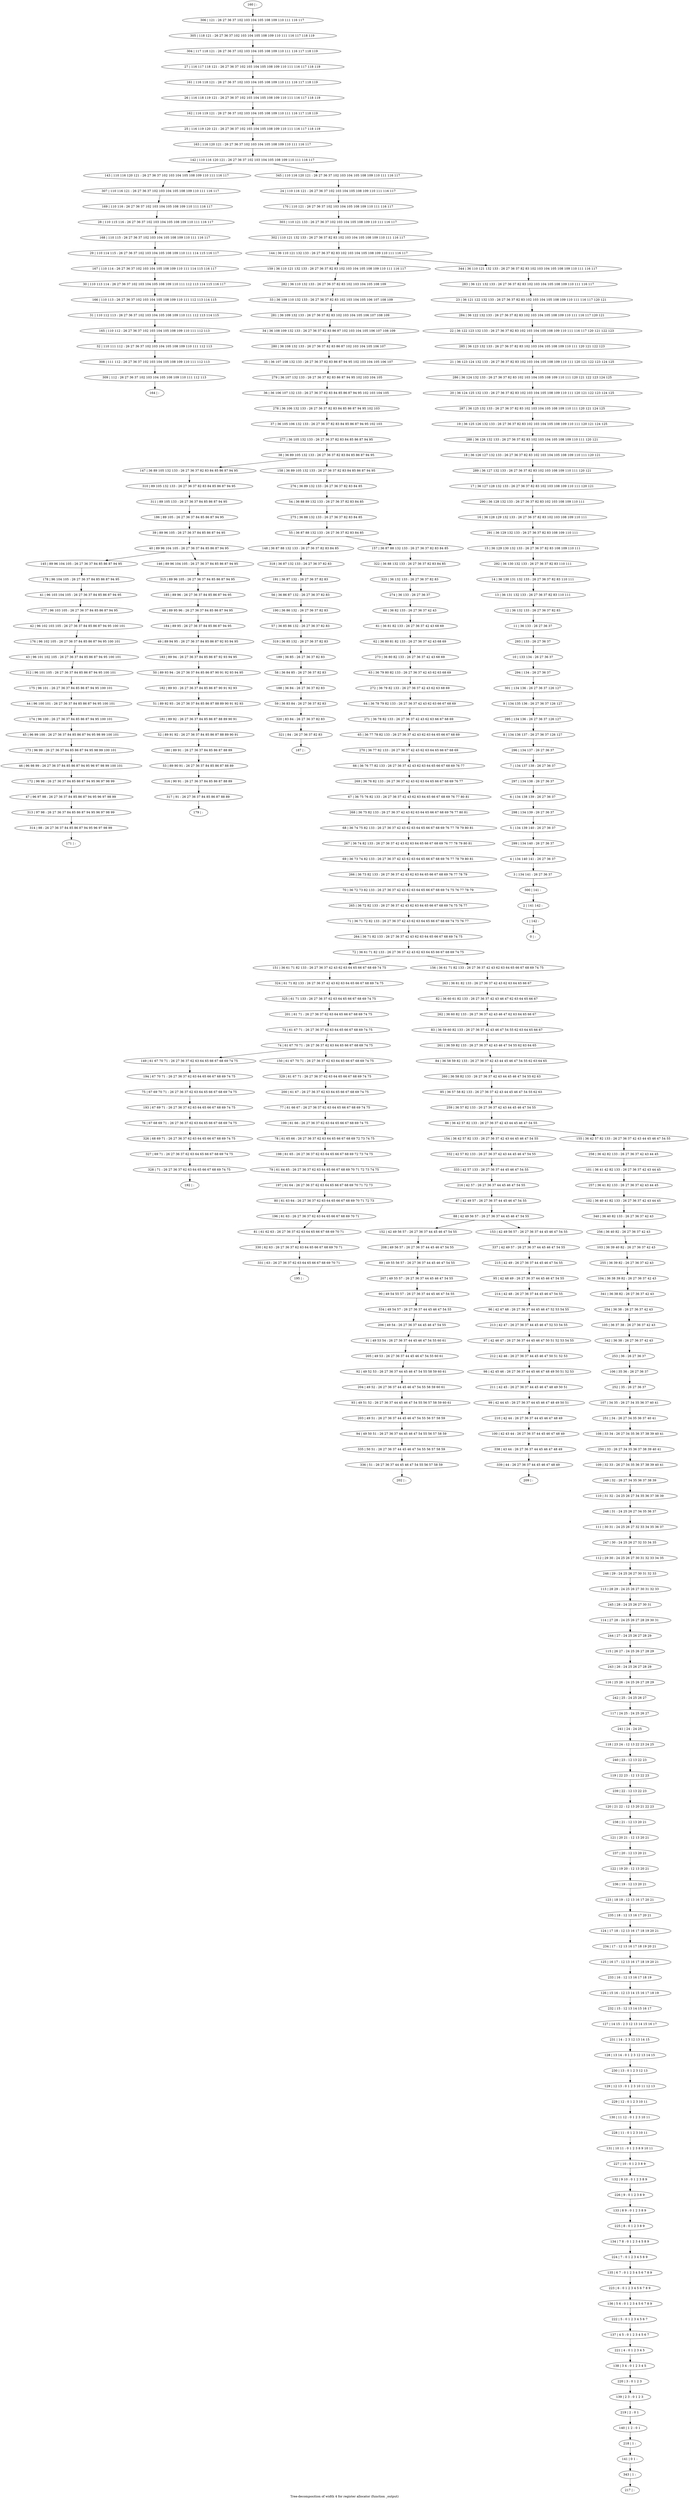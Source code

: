digraph G {
graph [label="Tree-decomposition of width 4 for register allocator (function _output)"]
0[label="0 | : "];
1[label="1 | 142 : "];
2[label="2 | 141 142 : "];
3[label="3 | 134 141 : 26 27 36 37 "];
4[label="4 | 134 140 141 : 26 27 36 37 "];
5[label="5 | 134 139 140 : 26 27 36 37 "];
6[label="6 | 134 138 139 : 26 27 36 37 "];
7[label="7 | 134 137 138 : 26 27 36 37 "];
8[label="8 | 134 136 137 : 26 27 36 37 126 127 "];
9[label="9 | 134 135 136 : 26 27 36 37 126 127 "];
10[label="10 | 133 134 : 26 27 36 37 "];
11[label="11 | 36 133 : 26 27 36 37 "];
12[label="12 | 36 132 133 : 26 27 36 37 82 83 "];
13[label="13 | 36 131 132 133 : 26 27 36 37 82 83 110 111 "];
14[label="14 | 36 130 131 132 133 : 26 27 36 37 82 83 110 111 "];
15[label="15 | 36 129 130 132 133 : 26 27 36 37 82 83 108 109 110 111 "];
16[label="16 | 36 128 129 132 133 : 26 27 36 37 82 83 102 103 108 109 110 111 "];
17[label="17 | 36 127 128 132 133 : 26 27 36 37 82 83 102 103 108 109 110 111 120 121 "];
18[label="18 | 36 126 127 132 133 : 26 27 36 37 82 83 102 103 104 105 108 109 110 111 120 121 "];
19[label="19 | 36 125 126 132 133 : 26 27 36 37 82 83 102 103 104 105 108 109 110 111 120 121 124 125 "];
20[label="20 | 36 124 125 132 133 : 26 27 36 37 82 83 102 103 104 105 108 109 110 111 120 121 122 123 124 125 "];
21[label="21 | 36 123 124 132 133 : 26 27 36 37 82 83 102 103 104 105 108 109 110 111 120 121 122 123 124 125 "];
22[label="22 | 36 122 123 132 133 : 26 27 36 37 82 83 102 103 104 105 108 109 110 111 116 117 120 121 122 123 "];
23[label="23 | 36 121 122 132 133 : 26 27 36 37 82 83 102 103 104 105 108 109 110 111 116 117 120 121 "];
24[label="24 | 110 116 121 : 26 27 36 37 102 103 104 105 108 109 110 111 116 117 "];
25[label="25 | 116 119 120 121 : 26 27 36 37 102 103 104 105 108 109 110 111 116 117 118 119 "];
26[label="26 | 116 118 119 121 : 26 27 36 37 102 103 104 105 108 109 110 111 116 117 118 119 "];
27[label="27 | 116 117 118 121 : 26 27 36 37 102 103 104 105 108 109 110 111 116 117 118 119 "];
28[label="28 | 110 115 116 : 26 27 36 37 102 103 104 105 108 109 110 111 116 117 "];
29[label="29 | 110 114 115 : 26 27 36 37 102 103 104 105 108 109 110 111 114 115 116 117 "];
30[label="30 | 110 113 114 : 26 27 36 37 102 103 104 105 108 109 110 111 112 113 114 115 116 117 "];
31[label="31 | 110 112 113 : 26 27 36 37 102 103 104 105 108 109 110 111 112 113 114 115 "];
32[label="32 | 110 111 112 : 26 27 36 37 102 103 104 105 108 109 110 111 112 113 "];
33[label="33 | 36 109 110 132 133 : 26 27 36 37 82 83 102 103 104 105 106 107 108 109 "];
34[label="34 | 36 108 109 132 133 : 26 27 36 37 82 83 86 87 102 103 104 105 106 107 108 109 "];
35[label="35 | 36 107 108 132 133 : 26 27 36 37 82 83 86 87 94 95 102 103 104 105 106 107 "];
36[label="36 | 36 106 107 132 133 : 26 27 36 37 82 83 84 85 86 87 94 95 102 103 104 105 "];
37[label="37 | 36 105 106 132 133 : 26 27 36 37 82 83 84 85 86 87 94 95 102 103 "];
38[label="38 | 36 89 105 132 133 : 26 27 36 37 82 83 84 85 86 87 94 95 "];
39[label="39 | 89 96 105 : 26 27 36 37 84 85 86 87 94 95 "];
40[label="40 | 89 96 104 105 : 26 27 36 37 84 85 86 87 94 95 "];
41[label="41 | 96 103 104 105 : 26 27 36 37 84 85 86 87 94 95 "];
42[label="42 | 96 102 103 105 : 26 27 36 37 84 85 86 87 94 95 100 101 "];
43[label="43 | 96 101 102 105 : 26 27 36 37 84 85 86 87 94 95 100 101 "];
44[label="44 | 96 100 101 : 26 27 36 37 84 85 86 87 94 95 100 101 "];
45[label="45 | 96 99 100 : 26 27 36 37 84 85 86 87 94 95 98 99 100 101 "];
46[label="46 | 96 98 99 : 26 27 36 37 84 85 86 87 94 95 96 97 98 99 100 101 "];
47[label="47 | 96 97 98 : 26 27 36 37 84 85 86 87 94 95 96 97 98 99 "];
48[label="48 | 89 95 96 : 26 27 36 37 84 85 86 87 94 95 "];
49[label="49 | 89 94 95 : 26 27 36 37 84 85 86 87 92 93 94 95 "];
50[label="50 | 89 93 94 : 26 27 36 37 84 85 86 87 90 91 92 93 94 95 "];
51[label="51 | 89 92 93 : 26 27 36 37 84 85 86 87 88 89 90 91 92 93 "];
52[label="52 | 89 91 92 : 26 27 36 37 84 85 86 87 88 89 90 91 "];
53[label="53 | 89 90 91 : 26 27 36 37 84 85 86 87 88 89 "];
54[label="54 | 36 88 89 132 133 : 26 27 36 37 82 83 84 85 "];
55[label="55 | 36 87 88 132 133 : 26 27 36 37 82 83 84 85 "];
56[label="56 | 36 86 87 132 : 26 27 36 37 82 83 "];
57[label="57 | 36 85 86 132 : 26 27 36 37 82 83 "];
58[label="58 | 36 84 85 : 26 27 36 37 82 83 "];
59[label="59 | 36 83 84 : 26 27 36 37 82 83 "];
60[label="60 | 36 82 133 : 26 27 36 37 42 43 "];
61[label="61 | 36 81 82 133 : 26 27 36 37 42 43 68 69 "];
62[label="62 | 36 80 81 82 133 : 26 27 36 37 42 43 68 69 "];
63[label="63 | 36 79 80 82 133 : 26 27 36 37 42 43 62 63 68 69 "];
64[label="64 | 36 78 79 82 133 : 26 27 36 37 42 43 62 63 66 67 68 69 "];
65[label="65 | 36 77 78 82 133 : 26 27 36 37 42 43 62 63 64 65 66 67 68 69 "];
66[label="66 | 36 76 77 82 133 : 26 27 36 37 42 43 62 63 64 65 66 67 68 69 76 77 "];
67[label="67 | 36 75 76 82 133 : 26 27 36 37 42 43 62 63 64 65 66 67 68 69 76 77 80 81 "];
68[label="68 | 36 74 75 82 133 : 26 27 36 37 42 43 62 63 64 65 66 67 68 69 76 77 78 79 80 81 "];
69[label="69 | 36 73 74 82 133 : 26 27 36 37 42 43 62 63 64 65 66 67 68 69 76 77 78 79 80 81 "];
70[label="70 | 36 72 73 82 133 : 26 27 36 37 42 43 62 63 64 65 66 67 68 69 74 75 76 77 78 79 "];
71[label="71 | 36 71 72 82 133 : 26 27 36 37 42 43 62 63 64 65 66 67 68 69 74 75 76 77 "];
72[label="72 | 36 61 71 82 133 : 26 27 36 37 42 43 62 63 64 65 66 67 68 69 74 75 "];
73[label="73 | 61 67 71 : 26 27 36 37 62 63 64 65 66 67 68 69 74 75 "];
74[label="74 | 61 67 70 71 : 26 27 36 37 62 63 64 65 66 67 68 69 74 75 "];
75[label="75 | 67 69 70 71 : 26 27 36 37 62 63 64 65 66 67 68 69 74 75 "];
76[label="76 | 67 68 69 71 : 26 27 36 37 62 63 64 65 66 67 68 69 74 75 "];
77[label="77 | 61 66 67 : 26 27 36 37 62 63 64 65 66 67 68 69 74 75 "];
78[label="78 | 61 65 66 : 26 27 36 37 62 63 64 65 66 67 68 69 72 73 74 75 "];
79[label="79 | 61 64 65 : 26 27 36 37 62 63 64 65 66 67 68 69 70 71 72 73 74 75 "];
80[label="80 | 61 63 64 : 26 27 36 37 62 63 64 65 66 67 68 69 70 71 72 73 "];
81[label="81 | 61 62 63 : 26 27 36 37 62 63 64 65 66 67 68 69 70 71 "];
82[label="82 | 36 60 61 82 133 : 26 27 36 37 42 43 46 47 62 63 64 65 66 67 "];
83[label="83 | 36 59 60 82 133 : 26 27 36 37 42 43 46 47 54 55 62 63 64 65 66 67 "];
84[label="84 | 36 58 59 82 133 : 26 27 36 37 42 43 44 45 46 47 54 55 62 63 64 65 "];
85[label="85 | 36 57 58 82 133 : 26 27 36 37 42 43 44 45 46 47 54 55 62 63 "];
86[label="86 | 36 42 57 82 133 : 26 27 36 37 42 43 44 45 46 47 54 55 "];
87[label="87 | 42 49 57 : 26 27 36 37 44 45 46 47 54 55 "];
88[label="88 | 42 49 56 57 : 26 27 36 37 44 45 46 47 54 55 "];
89[label="89 | 49 55 56 57 : 26 27 36 37 44 45 46 47 54 55 "];
90[label="90 | 49 54 55 57 : 26 27 36 37 44 45 46 47 54 55 "];
91[label="91 | 49 53 54 : 26 27 36 37 44 45 46 47 54 55 60 61 "];
92[label="92 | 49 52 53 : 26 27 36 37 44 45 46 47 54 55 58 59 60 61 "];
93[label="93 | 49 51 52 : 26 27 36 37 44 45 46 47 54 55 56 57 58 59 60 61 "];
94[label="94 | 49 50 51 : 26 27 36 37 44 45 46 47 54 55 56 57 58 59 "];
95[label="95 | 42 48 49 : 26 27 36 37 44 45 46 47 54 55 "];
96[label="96 | 42 47 48 : 26 27 36 37 44 45 46 47 52 53 54 55 "];
97[label="97 | 42 46 47 : 26 27 36 37 44 45 46 47 50 51 52 53 54 55 "];
98[label="98 | 42 45 46 : 26 27 36 37 44 45 46 47 48 49 50 51 52 53 "];
99[label="99 | 42 44 45 : 26 27 36 37 44 45 46 47 48 49 50 51 "];
100[label="100 | 42 43 44 : 26 27 36 37 44 45 46 47 48 49 "];
101[label="101 | 36 41 42 82 133 : 26 27 36 37 42 43 44 45 "];
102[label="102 | 36 40 41 82 133 : 26 27 36 37 42 43 44 45 "];
103[label="103 | 36 39 40 82 : 26 27 36 37 42 43 "];
104[label="104 | 36 38 39 82 : 26 27 36 37 42 43 "];
105[label="105 | 36 37 38 : 26 27 36 37 42 43 "];
106[label="106 | 35 36 : 26 27 36 37 "];
107[label="107 | 34 35 : 26 27 34 35 36 37 40 41 "];
108[label="108 | 33 34 : 26 27 34 35 36 37 38 39 40 41 "];
109[label="109 | 32 33 : 26 27 34 35 36 37 38 39 40 41 "];
110[label="110 | 31 32 : 24 25 26 27 34 35 36 37 38 39 "];
111[label="111 | 30 31 : 24 25 26 27 32 33 34 35 36 37 "];
112[label="112 | 29 30 : 24 25 26 27 30 31 32 33 34 35 "];
113[label="113 | 28 29 : 24 25 26 27 30 31 32 33 "];
114[label="114 | 27 28 : 24 25 26 27 28 29 30 31 "];
115[label="115 | 26 27 : 24 25 26 27 28 29 "];
116[label="116 | 25 26 : 24 25 26 27 28 29 "];
117[label="117 | 24 25 : 24 25 26 27 "];
118[label="118 | 23 24 : 12 13 22 23 24 25 "];
119[label="119 | 22 23 : 12 13 22 23 "];
120[label="120 | 21 22 : 12 13 20 21 22 23 "];
121[label="121 | 20 21 : 12 13 20 21 "];
122[label="122 | 19 20 : 12 13 20 21 "];
123[label="123 | 18 19 : 12 13 16 17 20 21 "];
124[label="124 | 17 18 : 12 13 16 17 18 19 20 21 "];
125[label="125 | 16 17 : 12 13 16 17 18 19 20 21 "];
126[label="126 | 15 16 : 12 13 14 15 16 17 18 19 "];
127[label="127 | 14 15 : 2 3 12 13 14 15 16 17 "];
128[label="128 | 13 14 : 0 1 2 3 12 13 14 15 "];
129[label="129 | 12 13 : 0 1 2 3 10 11 12 13 "];
130[label="130 | 11 12 : 0 1 2 3 10 11 "];
131[label="131 | 10 11 : 0 1 2 3 8 9 10 11 "];
132[label="132 | 9 10 : 0 1 2 3 8 9 "];
133[label="133 | 8 9 : 0 1 2 3 8 9 "];
134[label="134 | 7 8 : 0 1 2 3 4 5 8 9 "];
135[label="135 | 6 7 : 0 1 2 3 4 5 6 7 8 9 "];
136[label="136 | 5 6 : 0 1 2 3 4 5 6 7 8 9 "];
137[label="137 | 4 5 : 0 1 2 3 4 5 6 7 "];
138[label="138 | 3 4 : 0 1 2 3 4 5 "];
139[label="139 | 2 3 : 0 1 2 3 "];
140[label="140 | 1 2 : 0 1 "];
141[label="141 | 0 1 : "];
142[label="142 | 110 116 120 121 : 26 27 36 37 102 103 104 105 108 109 110 111 116 117 "];
143[label="143 | 110 116 120 121 : 26 27 36 37 102 103 104 105 108 109 110 111 116 117 "];
144[label="144 | 36 110 121 132 133 : 26 27 36 37 82 83 102 103 104 105 108 109 110 111 116 117 "];
145[label="145 | 89 96 104 105 : 26 27 36 37 84 85 86 87 94 95 "];
146[label="146 | 89 96 104 105 : 26 27 36 37 84 85 86 87 94 95 "];
147[label="147 | 36 89 105 132 133 : 26 27 36 37 82 83 84 85 86 87 94 95 "];
148[label="148 | 36 87 88 132 133 : 26 27 36 37 82 83 84 85 "];
149[label="149 | 61 67 70 71 : 26 27 36 37 62 63 64 65 66 67 68 69 74 75 "];
150[label="150 | 61 67 70 71 : 26 27 36 37 62 63 64 65 66 67 68 69 74 75 "];
151[label="151 | 36 61 71 82 133 : 26 27 36 37 42 43 62 63 64 65 66 67 68 69 74 75 "];
152[label="152 | 42 49 56 57 : 26 27 36 37 44 45 46 47 54 55 "];
153[label="153 | 42 49 56 57 : 26 27 36 37 44 45 46 47 54 55 "];
154[label="154 | 36 42 57 82 133 : 26 27 36 37 42 43 44 45 46 47 54 55 "];
155[label="155 | 36 42 57 82 133 : 26 27 36 37 42 43 44 45 46 47 54 55 "];
156[label="156 | 36 61 71 82 133 : 26 27 36 37 42 43 62 63 64 65 66 67 68 69 74 75 "];
157[label="157 | 36 87 88 132 133 : 26 27 36 37 82 83 84 85 "];
158[label="158 | 36 89 105 132 133 : 26 27 36 37 82 83 84 85 86 87 94 95 "];
159[label="159 | 36 110 121 132 133 : 26 27 36 37 82 83 102 103 104 105 108 109 110 111 116 117 "];
160[label="160 | : "];
161[label="161 | 116 118 121 : 26 27 36 37 102 103 104 105 108 109 110 111 116 117 118 119 "];
162[label="162 | 116 119 121 : 26 27 36 37 102 103 104 105 108 109 110 111 116 117 118 119 "];
163[label="163 | 116 120 121 : 26 27 36 37 102 103 104 105 108 109 110 111 116 117 "];
164[label="164 | : "];
165[label="165 | 110 112 : 26 27 36 37 102 103 104 105 108 109 110 111 112 113 "];
166[label="166 | 110 113 : 26 27 36 37 102 103 104 105 108 109 110 111 112 113 114 115 "];
167[label="167 | 110 114 : 26 27 36 37 102 103 104 105 108 109 110 111 114 115 116 117 "];
168[label="168 | 110 115 : 26 27 36 37 102 103 104 105 108 109 110 111 116 117 "];
169[label="169 | 110 116 : 26 27 36 37 102 103 104 105 108 109 110 111 116 117 "];
170[label="170 | 110 121 : 26 27 36 37 102 103 104 105 108 109 110 111 116 117 "];
171[label="171 | : "];
172[label="172 | 96 98 : 26 27 36 37 84 85 86 87 94 95 96 97 98 99 "];
173[label="173 | 96 99 : 26 27 36 37 84 85 86 87 94 95 98 99 100 101 "];
174[label="174 | 96 100 : 26 27 36 37 84 85 86 87 94 95 100 101 "];
175[label="175 | 96 101 : 26 27 36 37 84 85 86 87 94 95 100 101 "];
176[label="176 | 96 102 105 : 26 27 36 37 84 85 86 87 94 95 100 101 "];
177[label="177 | 96 103 105 : 26 27 36 37 84 85 86 87 94 95 "];
178[label="178 | 96 104 105 : 26 27 36 37 84 85 86 87 94 95 "];
179[label="179 | : "];
180[label="180 | 89 91 : 26 27 36 37 84 85 86 87 88 89 "];
181[label="181 | 89 92 : 26 27 36 37 84 85 86 87 88 89 90 91 "];
182[label="182 | 89 93 : 26 27 36 37 84 85 86 87 90 91 92 93 "];
183[label="183 | 89 94 : 26 27 36 37 84 85 86 87 92 93 94 95 "];
184[label="184 | 89 95 : 26 27 36 37 84 85 86 87 94 95 "];
185[label="185 | 89 96 : 26 27 36 37 84 85 86 87 94 95 "];
186[label="186 | 89 105 : 26 27 36 37 84 85 86 87 94 95 "];
187[label="187 | : "];
188[label="188 | 36 84 : 26 27 36 37 82 83 "];
189[label="189 | 36 85 : 26 27 36 37 82 83 "];
190[label="190 | 36 86 132 : 26 27 36 37 82 83 "];
191[label="191 | 36 87 132 : 26 27 36 37 82 83 "];
192[label="192 | : "];
193[label="193 | 67 69 71 : 26 27 36 37 62 63 64 65 66 67 68 69 74 75 "];
194[label="194 | 67 70 71 : 26 27 36 37 62 63 64 65 66 67 68 69 74 75 "];
195[label="195 | : "];
196[label="196 | 61 63 : 26 27 36 37 62 63 64 65 66 67 68 69 70 71 "];
197[label="197 | 61 64 : 26 27 36 37 62 63 64 65 66 67 68 69 70 71 72 73 "];
198[label="198 | 61 65 : 26 27 36 37 62 63 64 65 66 67 68 69 72 73 74 75 "];
199[label="199 | 61 66 : 26 27 36 37 62 63 64 65 66 67 68 69 74 75 "];
200[label="200 | 61 67 : 26 27 36 37 62 63 64 65 66 67 68 69 74 75 "];
201[label="201 | 61 71 : 26 27 36 37 62 63 64 65 66 67 68 69 74 75 "];
202[label="202 | : "];
203[label="203 | 49 51 : 26 27 36 37 44 45 46 47 54 55 56 57 58 59 "];
204[label="204 | 49 52 : 26 27 36 37 44 45 46 47 54 55 58 59 60 61 "];
205[label="205 | 49 53 : 26 27 36 37 44 45 46 47 54 55 60 61 "];
206[label="206 | 49 54 : 26 27 36 37 44 45 46 47 54 55 "];
207[label="207 | 49 55 57 : 26 27 36 37 44 45 46 47 54 55 "];
208[label="208 | 49 56 57 : 26 27 36 37 44 45 46 47 54 55 "];
209[label="209 | : "];
210[label="210 | 42 44 : 26 27 36 37 44 45 46 47 48 49 "];
211[label="211 | 42 45 : 26 27 36 37 44 45 46 47 48 49 50 51 "];
212[label="212 | 42 46 : 26 27 36 37 44 45 46 47 50 51 52 53 "];
213[label="213 | 42 47 : 26 27 36 37 44 45 46 47 52 53 54 55 "];
214[label="214 | 42 48 : 26 27 36 37 44 45 46 47 54 55 "];
215[label="215 | 42 49 : 26 27 36 37 44 45 46 47 54 55 "];
216[label="216 | 42 57 : 26 27 36 37 44 45 46 47 54 55 "];
217[label="217 | : "];
218[label="218 | 1 : "];
219[label="219 | 2 : 0 1 "];
220[label="220 | 3 : 0 1 2 3 "];
221[label="221 | 4 : 0 1 2 3 4 5 "];
222[label="222 | 5 : 0 1 2 3 4 5 6 7 "];
223[label="223 | 6 : 0 1 2 3 4 5 6 7 8 9 "];
224[label="224 | 7 : 0 1 2 3 4 5 8 9 "];
225[label="225 | 8 : 0 1 2 3 8 9 "];
226[label="226 | 9 : 0 1 2 3 8 9 "];
227[label="227 | 10 : 0 1 2 3 8 9 "];
228[label="228 | 11 : 0 1 2 3 10 11 "];
229[label="229 | 12 : 0 1 2 3 10 11 "];
230[label="230 | 13 : 0 1 2 3 12 13 "];
231[label="231 | 14 : 2 3 12 13 14 15 "];
232[label="232 | 15 : 12 13 14 15 16 17 "];
233[label="233 | 16 : 12 13 16 17 18 19 "];
234[label="234 | 17 : 12 13 16 17 18 19 20 21 "];
235[label="235 | 18 : 12 13 16 17 20 21 "];
236[label="236 | 19 : 12 13 20 21 "];
237[label="237 | 20 : 12 13 20 21 "];
238[label="238 | 21 : 12 13 20 21 "];
239[label="239 | 22 : 12 13 22 23 "];
240[label="240 | 23 : 12 13 22 23 "];
241[label="241 | 24 : 24 25 "];
242[label="242 | 25 : 24 25 26 27 "];
243[label="243 | 26 : 24 25 26 27 28 29 "];
244[label="244 | 27 : 24 25 26 27 28 29 "];
245[label="245 | 28 : 24 25 26 27 30 31 "];
246[label="246 | 29 : 24 25 26 27 30 31 32 33 "];
247[label="247 | 30 : 24 25 26 27 32 33 34 35 "];
248[label="248 | 31 : 24 25 26 27 34 35 36 37 "];
249[label="249 | 32 : 26 27 34 35 36 37 38 39 "];
250[label="250 | 33 : 26 27 34 35 36 37 38 39 40 41 "];
251[label="251 | 34 : 26 27 34 35 36 37 40 41 "];
252[label="252 | 35 : 26 27 36 37 "];
253[label="253 | 36 : 26 27 36 37 "];
254[label="254 | 36 38 : 26 27 36 37 42 43 "];
255[label="255 | 36 39 82 : 26 27 36 37 42 43 "];
256[label="256 | 36 40 82 : 26 27 36 37 42 43 "];
257[label="257 | 36 41 82 133 : 26 27 36 37 42 43 44 45 "];
258[label="258 | 36 42 82 133 : 26 27 36 37 42 43 44 45 "];
259[label="259 | 36 57 82 133 : 26 27 36 37 42 43 44 45 46 47 54 55 "];
260[label="260 | 36 58 82 133 : 26 27 36 37 42 43 44 45 46 47 54 55 62 63 "];
261[label="261 | 36 59 82 133 : 26 27 36 37 42 43 46 47 54 55 62 63 64 65 "];
262[label="262 | 36 60 82 133 : 26 27 36 37 42 43 46 47 62 63 64 65 66 67 "];
263[label="263 | 36 61 82 133 : 26 27 36 37 42 43 62 63 64 65 66 67 "];
264[label="264 | 36 71 82 133 : 26 27 36 37 42 43 62 63 64 65 66 67 68 69 74 75 "];
265[label="265 | 36 72 82 133 : 26 27 36 37 42 43 62 63 64 65 66 67 68 69 74 75 76 77 "];
266[label="266 | 36 73 82 133 : 26 27 36 37 42 43 62 63 64 65 66 67 68 69 76 77 78 79 "];
267[label="267 | 36 74 82 133 : 26 27 36 37 42 43 62 63 64 65 66 67 68 69 76 77 78 79 80 81 "];
268[label="268 | 36 75 82 133 : 26 27 36 37 42 43 62 63 64 65 66 67 68 69 76 77 80 81 "];
269[label="269 | 36 76 82 133 : 26 27 36 37 42 43 62 63 64 65 66 67 68 69 76 77 "];
270[label="270 | 36 77 82 133 : 26 27 36 37 42 43 62 63 64 65 66 67 68 69 "];
271[label="271 | 36 78 82 133 : 26 27 36 37 42 43 62 63 66 67 68 69 "];
272[label="272 | 36 79 82 133 : 26 27 36 37 42 43 62 63 68 69 "];
273[label="273 | 36 80 82 133 : 26 27 36 37 42 43 68 69 "];
274[label="274 | 36 133 : 26 27 36 37 "];
275[label="275 | 36 88 132 133 : 26 27 36 37 82 83 84 85 "];
276[label="276 | 36 89 132 133 : 26 27 36 37 82 83 84 85 "];
277[label="277 | 36 105 132 133 : 26 27 36 37 82 83 84 85 86 87 94 95 "];
278[label="278 | 36 106 132 133 : 26 27 36 37 82 83 84 85 86 87 94 95 102 103 "];
279[label="279 | 36 107 132 133 : 26 27 36 37 82 83 86 87 94 95 102 103 104 105 "];
280[label="280 | 36 108 132 133 : 26 27 36 37 82 83 86 87 102 103 104 105 106 107 "];
281[label="281 | 36 109 132 133 : 26 27 36 37 82 83 102 103 104 105 106 107 108 109 "];
282[label="282 | 36 110 132 133 : 26 27 36 37 82 83 102 103 104 105 108 109 "];
283[label="283 | 36 121 132 133 : 26 27 36 37 82 83 102 103 104 105 108 109 110 111 116 117 "];
284[label="284 | 36 122 132 133 : 26 27 36 37 82 83 102 103 104 105 108 109 110 111 116 117 120 121 "];
285[label="285 | 36 123 132 133 : 26 27 36 37 82 83 102 103 104 105 108 109 110 111 120 121 122 123 "];
286[label="286 | 36 124 132 133 : 26 27 36 37 82 83 102 103 104 105 108 109 110 111 120 121 122 123 124 125 "];
287[label="287 | 36 125 132 133 : 26 27 36 37 82 83 102 103 104 105 108 109 110 111 120 121 124 125 "];
288[label="288 | 36 126 132 133 : 26 27 36 37 82 83 102 103 104 105 108 109 110 111 120 121 "];
289[label="289 | 36 127 132 133 : 26 27 36 37 82 83 102 103 108 109 110 111 120 121 "];
290[label="290 | 36 128 132 133 : 26 27 36 37 82 83 102 103 108 109 110 111 "];
291[label="291 | 36 129 132 133 : 26 27 36 37 82 83 108 109 110 111 "];
292[label="292 | 36 130 132 133 : 26 27 36 37 82 83 110 111 "];
293[label="293 | 133 : 26 27 36 37 "];
294[label="294 | 134 : 26 27 36 37 "];
295[label="295 | 134 136 : 26 27 36 37 126 127 "];
296[label="296 | 134 137 : 26 27 36 37 "];
297[label="297 | 134 138 : 26 27 36 37 "];
298[label="298 | 134 139 : 26 27 36 37 "];
299[label="299 | 134 140 : 26 27 36 37 "];
300[label="300 | 141 : "];
301[label="301 | 134 136 : 26 27 36 37 126 127 "];
302[label="302 | 110 121 132 133 : 26 27 36 37 82 83 102 103 104 105 108 109 110 111 116 117 "];
303[label="303 | 110 121 133 : 26 27 36 37 102 103 104 105 108 109 110 111 116 117 "];
304[label="304 | 117 118 121 : 26 27 36 37 102 103 104 105 108 109 110 111 116 117 118 119 "];
305[label="305 | 118 121 : 26 27 36 37 102 103 104 105 108 109 110 111 116 117 118 119 "];
306[label="306 | 121 : 26 27 36 37 102 103 104 105 108 109 110 111 116 117 "];
307[label="307 | 110 116 121 : 26 27 36 37 102 103 104 105 108 109 110 111 116 117 "];
308[label="308 | 111 112 : 26 27 36 37 102 103 104 105 108 109 110 111 112 113 "];
309[label="309 | 112 : 26 27 36 37 102 103 104 105 108 109 110 111 112 113 "];
310[label="310 | 89 105 132 133 : 26 27 36 37 82 83 84 85 86 87 94 95 "];
311[label="311 | 89 105 133 : 26 27 36 37 84 85 86 87 94 95 "];
312[label="312 | 96 101 105 : 26 27 36 37 84 85 86 87 94 95 100 101 "];
313[label="313 | 97 98 : 26 27 36 37 84 85 86 87 94 95 96 97 98 99 "];
314[label="314 | 98 : 26 27 36 37 84 85 86 87 94 95 96 97 98 99 "];
315[label="315 | 89 96 105 : 26 27 36 37 84 85 86 87 94 95 "];
316[label="316 | 90 91 : 26 27 36 37 84 85 86 87 88 89 "];
317[label="317 | 91 : 26 27 36 37 84 85 86 87 88 89 "];
318[label="318 | 36 87 132 133 : 26 27 36 37 82 83 "];
319[label="319 | 36 85 132 : 26 27 36 37 82 83 "];
320[label="320 | 83 84 : 26 27 36 37 82 83 "];
321[label="321 | 84 : 26 27 36 37 82 83 "];
322[label="322 | 36 88 132 133 : 26 27 36 37 82 83 84 85 "];
323[label="323 | 36 132 133 : 26 27 36 37 82 83 "];
324[label="324 | 61 71 82 133 : 26 27 36 37 42 43 62 63 64 65 66 67 68 69 74 75 "];
325[label="325 | 61 71 133 : 26 27 36 37 62 63 64 65 66 67 68 69 74 75 "];
326[label="326 | 68 69 71 : 26 27 36 37 62 63 64 65 66 67 68 69 74 75 "];
327[label="327 | 69 71 : 26 27 36 37 62 63 64 65 66 67 68 69 74 75 "];
328[label="328 | 71 : 26 27 36 37 62 63 64 65 66 67 68 69 74 75 "];
329[label="329 | 61 67 71 : 26 27 36 37 62 63 64 65 66 67 68 69 74 75 "];
330[label="330 | 62 63 : 26 27 36 37 62 63 64 65 66 67 68 69 70 71 "];
331[label="331 | 63 : 26 27 36 37 62 63 64 65 66 67 68 69 70 71 "];
332[label="332 | 42 57 82 133 : 26 27 36 37 42 43 44 45 46 47 54 55 "];
333[label="333 | 42 57 133 : 26 27 36 37 44 45 46 47 54 55 "];
334[label="334 | 49 54 57 : 26 27 36 37 44 45 46 47 54 55 "];
335[label="335 | 50 51 : 26 27 36 37 44 45 46 47 54 55 56 57 58 59 "];
336[label="336 | 51 : 26 27 36 37 44 45 46 47 54 55 56 57 58 59 "];
337[label="337 | 42 49 57 : 26 27 36 37 44 45 46 47 54 55 "];
338[label="338 | 43 44 : 26 27 36 37 44 45 46 47 48 49 "];
339[label="339 | 44 : 26 27 36 37 44 45 46 47 48 49 "];
340[label="340 | 36 40 82 133 : 26 27 36 37 42 43 "];
341[label="341 | 36 38 82 : 26 27 36 37 42 43 "];
342[label="342 | 36 38 : 26 27 36 37 42 43 "];
343[label="343 | 1 : "];
344[label="344 | 36 110 121 132 133 : 26 27 36 37 82 83 102 103 104 105 108 109 110 111 116 117 "];
345[label="345 | 110 116 120 121 : 26 27 36 37 102 103 104 105 108 109 110 111 116 117 "];
39->40 ;
60->61 ;
61->62 ;
73->74 ;
87->88 ;
40->145 ;
40->146 ;
38->147 ;
55->148 ;
74->149 ;
74->150 ;
72->151 ;
88->152 ;
88->153 ;
86->154 ;
86->155 ;
72->156 ;
55->157 ;
38->158 ;
165->32 ;
31->165 ;
166->31 ;
30->166 ;
167->30 ;
29->167 ;
168->29 ;
28->168 ;
169->28 ;
172->47 ;
46->172 ;
173->46 ;
45->173 ;
174->45 ;
44->174 ;
175->44 ;
176->43 ;
42->176 ;
177->42 ;
41->177 ;
178->41 ;
145->178 ;
180->53 ;
52->180 ;
181->52 ;
51->181 ;
182->51 ;
50->182 ;
183->50 ;
49->183 ;
184->49 ;
48->184 ;
185->48 ;
186->39 ;
188->59 ;
58->188 ;
189->58 ;
190->57 ;
56->190 ;
191->56 ;
193->76 ;
75->193 ;
194->75 ;
149->194 ;
196->81 ;
80->196 ;
197->80 ;
79->197 ;
198->79 ;
78->198 ;
199->78 ;
77->199 ;
200->77 ;
201->73 ;
203->94 ;
93->203 ;
204->93 ;
92->204 ;
205->92 ;
91->205 ;
206->91 ;
207->90 ;
89->207 ;
208->89 ;
152->208 ;
210->100 ;
99->210 ;
211->99 ;
98->211 ;
212->98 ;
97->212 ;
213->97 ;
96->213 ;
214->96 ;
95->214 ;
215->95 ;
216->87 ;
218->141 ;
140->218 ;
219->140 ;
139->219 ;
220->139 ;
138->220 ;
221->138 ;
137->221 ;
222->137 ;
136->222 ;
223->136 ;
135->223 ;
224->135 ;
134->224 ;
225->134 ;
133->225 ;
226->133 ;
132->226 ;
227->132 ;
131->227 ;
228->131 ;
130->228 ;
229->130 ;
129->229 ;
230->129 ;
128->230 ;
231->128 ;
127->231 ;
232->127 ;
126->232 ;
233->126 ;
125->233 ;
234->125 ;
124->234 ;
235->124 ;
123->235 ;
236->123 ;
122->236 ;
237->122 ;
121->237 ;
238->121 ;
120->238 ;
239->120 ;
119->239 ;
240->119 ;
118->240 ;
241->118 ;
117->241 ;
242->117 ;
116->242 ;
243->116 ;
115->243 ;
244->115 ;
114->244 ;
245->114 ;
113->245 ;
246->113 ;
112->246 ;
247->112 ;
111->247 ;
248->111 ;
110->248 ;
249->110 ;
109->249 ;
250->109 ;
108->250 ;
251->108 ;
107->251 ;
252->107 ;
106->252 ;
253->106 ;
254->105 ;
255->104 ;
103->255 ;
256->103 ;
257->102 ;
101->257 ;
258->101 ;
155->258 ;
259->86 ;
85->259 ;
260->85 ;
84->260 ;
261->84 ;
83->261 ;
262->83 ;
82->262 ;
263->82 ;
156->263 ;
264->72 ;
71->264 ;
265->71 ;
70->265 ;
266->70 ;
69->266 ;
267->69 ;
68->267 ;
268->68 ;
67->268 ;
269->67 ;
66->269 ;
270->66 ;
65->270 ;
271->65 ;
64->271 ;
272->64 ;
63->272 ;
273->63 ;
62->273 ;
274->60 ;
275->55 ;
54->275 ;
276->54 ;
158->276 ;
277->38 ;
37->277 ;
278->37 ;
36->278 ;
279->36 ;
35->279 ;
280->35 ;
34->280 ;
281->34 ;
33->281 ;
282->33 ;
159->282 ;
307->169 ;
143->307 ;
32->308 ;
309->164 ;
308->309 ;
147->310 ;
311->186 ;
310->311 ;
312->175 ;
43->312 ;
47->313 ;
314->171 ;
313->314 ;
315->185 ;
146->315 ;
53->316 ;
317->179 ;
316->317 ;
318->191 ;
148->318 ;
319->189 ;
57->319 ;
59->320 ;
321->187 ;
320->321 ;
157->322 ;
323->274 ;
322->323 ;
151->324 ;
325->201 ;
324->325 ;
76->326 ;
326->327 ;
328->192 ;
327->328 ;
329->200 ;
150->329 ;
81->330 ;
331->195 ;
330->331 ;
154->332 ;
333->216 ;
332->333 ;
334->206 ;
90->334 ;
94->335 ;
336->202 ;
335->336 ;
337->215 ;
153->337 ;
100->338 ;
339->209 ;
338->339 ;
340->256 ;
102->340 ;
341->254 ;
104->341 ;
342->253 ;
105->342 ;
343->217 ;
141->343 ;
160->306 ;
306->305 ;
305->304 ;
304->27 ;
27->161 ;
161->26 ;
26->162 ;
162->25 ;
25->163 ;
163->142 ;
24->170 ;
170->303 ;
303->302 ;
302->144 ;
283->23 ;
23->284 ;
284->22 ;
22->285 ;
285->21 ;
21->286 ;
286->20 ;
20->287 ;
287->19 ;
19->288 ;
288->18 ;
18->289 ;
289->17 ;
17->290 ;
290->16 ;
16->291 ;
291->15 ;
15->292 ;
292->14 ;
14->13 ;
13->12 ;
12->11 ;
11->293 ;
293->10 ;
10->294 ;
294->301 ;
301->9 ;
9->295 ;
295->8 ;
8->296 ;
296->7 ;
7->297 ;
297->6 ;
6->298 ;
298->5 ;
5->299 ;
299->4 ;
4->3 ;
3->300 ;
300->2 ;
2->1 ;
1->0 ;
344->283 ;
345->24 ;
144->159 ;
144->344 ;
142->143 ;
142->345 ;
}

